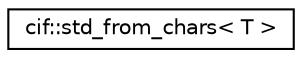 digraph "Graphical Class Hierarchy"
{
  edge [fontname="Helvetica",fontsize="10",labelfontname="Helvetica",labelfontsize="10"];
  node [fontname="Helvetica",fontsize="10",shape=record];
  rankdir="LR";
  Node0 [label="cif::std_from_chars\< T \>",height=0.2,width=0.4,color="black", fillcolor="white", style="filled",URL="$structcif_1_1std__from__chars.html"];
}
